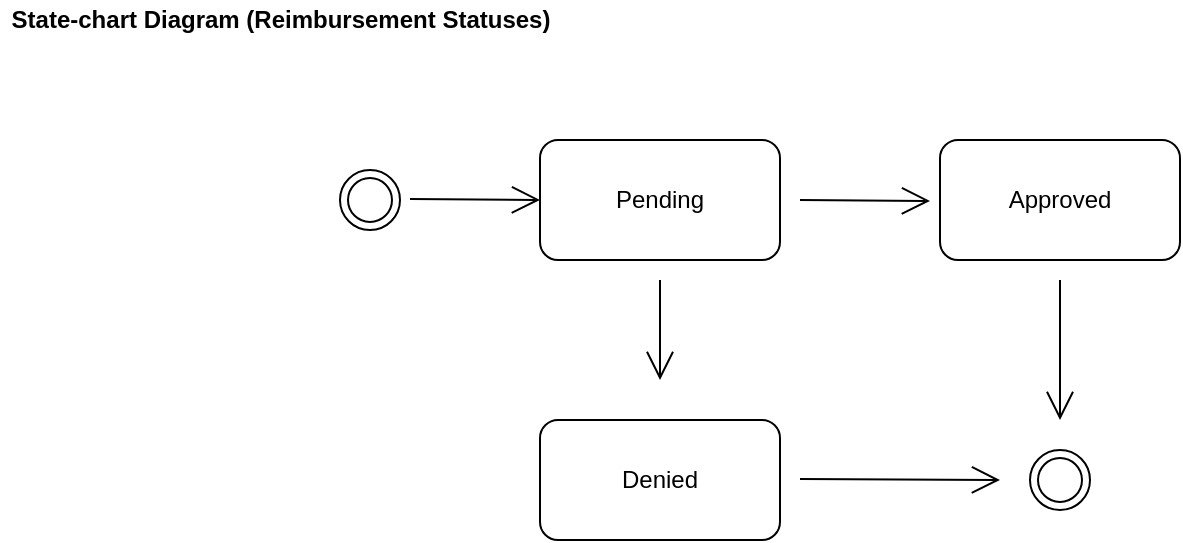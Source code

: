 <mxfile version="17.4.0" type="device" pages="5"><diagram id="vaqPDWIjvQk1RuW7I6xK" name="Page-1"><mxGraphModel dx="1295" dy="660" grid="1" gridSize="10" guides="1" tooltips="1" connect="1" arrows="1" fold="1" page="1" pageScale="1" pageWidth="850" pageHeight="1100" math="0" shadow="0"><root><mxCell id="0"/><mxCell id="1" parent="0"/><mxCell id="bmfpLREIvidCjE_XHGBH-1" value="Pending" style="rounded=1;whiteSpace=wrap;html=1;" vertex="1" parent="1"><mxGeometry x="40" y="80" width="120" height="60" as="geometry"/></mxCell><mxCell id="bmfpLREIvidCjE_XHGBH-2" value="Approved" style="rounded=1;whiteSpace=wrap;html=1;" vertex="1" parent="1"><mxGeometry x="240" y="80" width="120" height="60" as="geometry"/></mxCell><mxCell id="bmfpLREIvidCjE_XHGBH-3" value="Denied" style="rounded=1;whiteSpace=wrap;html=1;" vertex="1" parent="1"><mxGeometry x="40" y="220" width="120" height="60" as="geometry"/></mxCell><mxCell id="bmfpLREIvidCjE_XHGBH-17" value="" style="endArrow=open;endFill=1;endSize=12;html=1;rounded=0;" edge="1" parent="1"><mxGeometry width="160" relative="1" as="geometry"><mxPoint x="-25" y="109.5" as="sourcePoint"/><mxPoint x="40" y="110" as="targetPoint"/></mxGeometry></mxCell><mxCell id="bmfpLREIvidCjE_XHGBH-18" value="" style="endArrow=open;endFill=1;endSize=12;html=1;rounded=0;" edge="1" parent="1"><mxGeometry width="160" relative="1" as="geometry"><mxPoint x="170" y="110" as="sourcePoint"/><mxPoint x="235" y="110.5" as="targetPoint"/></mxGeometry></mxCell><mxCell id="bmfpLREIvidCjE_XHGBH-20" value="" style="endArrow=open;endFill=1;endSize=12;html=1;rounded=0;" edge="1" parent="1"><mxGeometry width="160" relative="1" as="geometry"><mxPoint x="100" y="150" as="sourcePoint"/><mxPoint x="100" y="200" as="targetPoint"/></mxGeometry></mxCell><mxCell id="bmfpLREIvidCjE_XHGBH-21" value="" style="endArrow=open;endFill=1;endSize=12;html=1;rounded=0;" edge="1" parent="1"><mxGeometry width="160" relative="1" as="geometry"><mxPoint x="170" y="249.5" as="sourcePoint"/><mxPoint x="270" y="250" as="targetPoint"/></mxGeometry></mxCell><mxCell id="BpF3Lb8MRX7Vu6REx2rD-1" value="" style="ellipse;shape=doubleEllipse;whiteSpace=wrap;html=1;aspect=fixed;" vertex="1" parent="1"><mxGeometry x="-60" y="95" width="30" height="30" as="geometry"/></mxCell><mxCell id="BpF3Lb8MRX7Vu6REx2rD-2" value="" style="ellipse;shape=doubleEllipse;whiteSpace=wrap;html=1;aspect=fixed;" vertex="1" parent="1"><mxGeometry x="285" y="235" width="30" height="30" as="geometry"/></mxCell><mxCell id="WRlxa9TscZDuX17-0awH-1" value="&lt;b&gt;State-chart Diagram (Reimbursement Statuses)&lt;/b&gt;" style="text;html=1;align=center;verticalAlign=middle;resizable=0;points=[];autosize=1;strokeColor=none;fillColor=none;" vertex="1" parent="1"><mxGeometry x="-230" y="10" width="280" height="20" as="geometry"/></mxCell><mxCell id="WRlxa9TscZDuX17-0awH-2" value="" style="endArrow=open;endFill=1;endSize=12;html=1;rounded=0;" edge="1" parent="1"><mxGeometry width="160" relative="1" as="geometry"><mxPoint x="300" y="150" as="sourcePoint"/><mxPoint x="300" y="220" as="targetPoint"/></mxGeometry></mxCell></root></mxGraphModel></diagram><diagram id="TUwye7Er1VidGUG4Q3s7" name="Page-2"><mxGraphModel dx="1206" dy="528" grid="1" gridSize="10" guides="1" tooltips="1" connect="1" arrows="1" fold="1" page="1" pageScale="1" pageWidth="850" pageHeight="1100" math="0" shadow="0"><root><mxCell id="0"/><mxCell id="1" parent="0"/><mxCell id="eRfxWakrCEMHLZFv89Zh-1" value="&lt;p style=&quot;line-height: 1.2&quot;&gt;ERS_USER_ROLES&lt;/p&gt;&lt;p style=&quot;line-height: 1.2&quot;&gt;&lt;/p&gt;&lt;ul&gt;&lt;li&gt;USER_ROLE&lt;/li&gt;&lt;/ul&gt;&lt;p&gt;&lt;/p&gt;" style="rounded=1;whiteSpace=wrap;html=1;verticalAlign=middle;align=center;" vertex="1" parent="1"><mxGeometry x="10" y="70" width="230" height="60" as="geometry"/></mxCell><mxCell id="eRfxWakrCEMHLZFv89Zh-2" value="ERS_USERS&lt;br&gt;&lt;div style=&quot;text-align: left&quot;&gt;&lt;br&gt;&lt;/div&gt;&lt;ul&gt;&lt;li style=&quot;text-align: left&quot;&gt;ERS_USERNAME&lt;/li&gt;&lt;li style=&quot;text-align: left&quot;&gt;ERS_PASSWORD&lt;/li&gt;&lt;li&gt;USER_FIRST_NAME&lt;/li&gt;&lt;li style=&quot;text-align: left&quot;&gt;USER_LAST_NAME&lt;/li&gt;&lt;li style=&quot;text-align: left&quot;&gt;USER_EMAIL&lt;/li&gt;&lt;/ul&gt;" style="rounded=1;whiteSpace=wrap;html=1;verticalAlign=top;" vertex="1" parent="1"><mxGeometry x="-40" y="220" width="250" height="160" as="geometry"/></mxCell><mxCell id="eRfxWakrCEMHLZFv89Zh-3" value="ERS_REIMBURSEMENT_TYPE&lt;br&gt;&lt;ul&gt;&lt;li&gt;REIMB_TYPE&lt;/li&gt;&lt;/ul&gt;" style="rounded=1;whiteSpace=wrap;html=1;" vertex="1" parent="1"><mxGeometry x="305" y="30" width="265" height="60" as="geometry"/></mxCell><mxCell id="eRfxWakrCEMHLZFv89Zh-5" value="ERS_REIMBURSEMENT_STATUS&lt;br&gt;&lt;ul&gt;&lt;li style=&quot;text-align: left&quot;&gt;REIMB_STATUS&lt;/li&gt;&lt;/ul&gt;" style="rounded=1;whiteSpace=wrap;html=1;verticalAlign=top;" vertex="1" parent="1"><mxGeometry x="520" y="120" width="265" height="60" as="geometry"/></mxCell><mxCell id="eRfxWakrCEMHLZFv89Zh-6" value="ERS_REIMBURSEMENT&lt;br&gt;&lt;br&gt;&lt;ul&gt;&lt;li style=&quot;text-align: left&quot;&gt;REIMB_AMOUNT&lt;/li&gt;&lt;li style=&quot;text-align: left&quot;&gt;REIMB_SUBMITTED&lt;/li&gt;&lt;li style=&quot;text-align: left&quot;&gt;REIMB_RESOLVED&lt;/li&gt;&lt;li style=&quot;text-align: left&quot;&gt;REIMB_DESCRIPTION&lt;/li&gt;&lt;li style=&quot;text-align: left&quot;&gt;REIMB_RECEIPT&lt;/li&gt;&lt;/ul&gt;" style="rounded=1;whiteSpace=wrap;html=1;verticalAlign=top;" vertex="1" parent="1"><mxGeometry x="360" y="250" width="250" height="160" as="geometry"/></mxCell><mxCell id="eRfxWakrCEMHLZFv89Zh-7" value="" style="line;strokeWidth=2;html=1;rotation=90;" vertex="1" parent="1"><mxGeometry x="110" y="170" width="70" height="10" as="geometry"/></mxCell><mxCell id="eRfxWakrCEMHLZFv89Zh-8" value="" style="line;strokeWidth=2;html=1;rotation=90;" vertex="1" parent="1"><mxGeometry x="410" y="170" width="130" height="10" as="geometry"/></mxCell><mxCell id="eRfxWakrCEMHLZFv89Zh-9" value="" style="line;strokeWidth=2;html=1;rotation=90;" vertex="1" parent="1"><mxGeometry x="530" y="210" width="60" height="10" as="geometry"/></mxCell><mxCell id="eRfxWakrCEMHLZFv89Zh-10" value="" style="line;strokeWidth=2;html=1;" vertex="1" parent="1"><mxGeometry x="260" y="310" width="100" height="10" as="geometry"/></mxCell><mxCell id="eRfxWakrCEMHLZFv89Zh-11" value="" style="line;strokeWidth=2;html=1;" vertex="1" parent="1"><mxGeometry x="260" y="340" width="100" height="10" as="geometry"/></mxCell><mxCell id="xjTbYfXMGzIFk__q7MHo-1" value="&lt;b&gt;Logical Model&lt;/b&gt;" style="text;html=1;align=center;verticalAlign=middle;resizable=0;points=[];autosize=1;strokeColor=none;fillColor=none;" vertex="1" parent="1"><mxGeometry x="-100" y="10" width="100" height="20" as="geometry"/></mxCell></root></mxGraphModel></diagram><diagram id="f89opl592ikyFg20ji6B" name="Page-3"><mxGraphModel dx="1226" dy="1721" grid="1" gridSize="10" guides="1" tooltips="1" connect="1" arrows="1" fold="1" page="1" pageScale="1" pageWidth="850" pageHeight="1100" math="0" shadow="0"><root><mxCell id="0"/><mxCell id="1" parent="0"/><mxCell id="ELVnGKkop2SdSwbEb9Ca-1" value="ERS_REIMBURSEMENT" style="swimlane;fontStyle=0;childLayout=stackLayout;horizontal=1;startSize=26;horizontalStack=0;resizeParent=1;resizeParentMax=0;resizeLast=0;collapsible=1;marginBottom=0;align=center;fontSize=14;" vertex="1" parent="1"><mxGeometry x="-40" y="-500" width="350" height="196" as="geometry"/></mxCell><mxCell id="ELVnGKkop2SdSwbEb9Ca-9" value="&lt;ul&gt;&lt;li&gt;REIMB_ID&amp;nbsp; &amp;nbsp; &amp;nbsp; &amp;nbsp; &amp;nbsp; &amp;nbsp; &amp;nbsp; &amp;nbsp; &amp;nbsp; &amp;nbsp; &amp;nbsp; &amp;nbsp; &amp;nbsp; &amp;nbsp; &amp;nbsp; &amp;nbsp; &amp;nbsp; &amp;nbsp; &amp;nbsp; &amp;nbsp; &amp;nbsp; NUMBER&amp;nbsp;&lt;/li&gt;&lt;li&gt;REIMB_AMOUNT&amp;nbsp; &amp;nbsp; &amp;nbsp; &amp;nbsp; &amp;nbsp; &amp;nbsp; &amp;nbsp; &amp;nbsp; &amp;nbsp; &amp;nbsp; &amp;nbsp; &amp;nbsp; &amp;nbsp; &amp;nbsp; &amp;nbsp; NUMBER&lt;/li&gt;&lt;li&gt;REIMB_SUBMITTED&amp;nbsp; &amp;nbsp; &amp;nbsp; &amp;nbsp; &amp;nbsp; &amp;nbsp; &amp;nbsp; &amp;nbsp; &amp;nbsp; &amp;nbsp; &amp;nbsp; &amp;nbsp; &amp;nbsp;TIMESTAMP&lt;/li&gt;&lt;li&gt;REIMB_RESOLVED&amp;nbsp; &amp;nbsp; &amp;nbsp; &amp;nbsp; &amp;nbsp; &amp;nbsp; &amp;nbsp; &amp;nbsp; &amp;nbsp; &amp;nbsp; &amp;nbsp; &amp;nbsp; &amp;nbsp; TIMESTAMP&lt;/li&gt;&lt;li&gt;REIMB_DESCRIPTION&amp;nbsp; &amp;nbsp; &amp;nbsp; &amp;nbsp; &amp;nbsp; &amp;nbsp; &amp;nbsp; &amp;nbsp; &amp;nbsp; &amp;nbsp; &amp;nbsp;VARCHAR2 (250)&lt;/li&gt;&lt;li&gt;REIMB_RECEIPT&amp;nbsp; &amp;nbsp; &amp;nbsp; &amp;nbsp; &amp;nbsp; &amp;nbsp; &amp;nbsp; &amp;nbsp; &amp;nbsp; &amp;nbsp; &amp;nbsp; &amp;nbsp; &amp;nbsp; &amp;nbsp; &amp;nbsp; BLOB&lt;/li&gt;&lt;li&gt;REIMB_AUTHOR&amp;nbsp; &amp;nbsp; &amp;nbsp; &amp;nbsp; &amp;nbsp; &amp;nbsp; &amp;nbsp; &amp;nbsp; &amp;nbsp; &amp;nbsp; &amp;nbsp; &amp;nbsp; &amp;nbsp; &amp;nbsp; &amp;nbsp; NUMBER&lt;/li&gt;&lt;li&gt;REIMB_RESOLVER&amp;nbsp; &amp;nbsp; &amp;nbsp; &amp;nbsp; &amp;nbsp; &amp;nbsp; &amp;nbsp; &amp;nbsp; &amp;nbsp; &amp;nbsp; &amp;nbsp; &amp;nbsp; &amp;nbsp; NUMBER&lt;/li&gt;&lt;li&gt;REIMB_STATUS_ID&amp;nbsp; &amp;nbsp; &amp;nbsp; &amp;nbsp; &amp;nbsp; &amp;nbsp; &amp;nbsp; &amp;nbsp; &amp;nbsp; &amp;nbsp; &amp;nbsp; &amp;nbsp; &amp;nbsp; NUMBER&lt;/li&gt;&lt;li&gt;REIMB_TYPE_ID&amp;nbsp; &amp;nbsp; &amp;nbsp; &amp;nbsp; &amp;nbsp; &amp;nbsp; &amp;nbsp; &amp;nbsp; &amp;nbsp; &amp;nbsp; &amp;nbsp; &amp;nbsp; &amp;nbsp; &amp;nbsp; &amp;nbsp; NUMBER&lt;/li&gt;&lt;/ul&gt;" style="text;html=1;align=left;verticalAlign=middle;resizable=0;points=[];autosize=1;strokeColor=none;fillColor=none;" vertex="1" parent="ELVnGKkop2SdSwbEb9Ca-1"><mxGeometry y="26" width="350" height="170" as="geometry"/></mxCell><mxCell id="ELVnGKkop2SdSwbEb9Ca-5" value="ERS_USERS" style="swimlane;fontStyle=0;childLayout=stackLayout;horizontal=1;startSize=20;horizontalStack=0;resizeParent=1;resizeParentMax=0;resizeLast=0;collapsible=1;marginBottom=0;align=center;fontSize=14;" vertex="1" parent="1"><mxGeometry x="10" y="190" width="310" height="100" as="geometry"/></mxCell><mxCell id="ELVnGKkop2SdSwbEb9Ca-11" value="ERS_REIMBURSEMENT_PK (REIMB_ID)" style="swimlane;fontStyle=0;childLayout=stackLayout;horizontal=1;startSize=26;horizontalStack=0;resizeParent=1;resizeParentMax=0;resizeLast=0;collapsible=1;marginBottom=0;align=center;fontSize=14;" vertex="1" parent="1"><mxGeometry x="-40" y="-310" width="350" height="90" as="geometry"/></mxCell><mxCell id="ELVnGKkop2SdSwbEb9Ca-12" value="ERS_USERS_FK_AUTH (REIMB_AUTHOR)&#10;ERS_USERS_FK_RESLVR (REIMB_RESOLVER)&#10;ERS_REIMBURSMENT_STATUS_FK (REIMB_STATUS_ID)&#10;ERS_REIMBURSEMENT_TYPE_FK (REIMB_TYPE_ID)" style="text;strokeColor=none;fillColor=none;spacingLeft=4;spacingRight=4;overflow=hidden;rotatable=0;points=[[0,0.5],[1,0.5]];portConstraint=eastwest;fontSize=12;" vertex="1" parent="ELVnGKkop2SdSwbEb9Ca-11"><mxGeometry y="26" width="350" height="64" as="geometry"/></mxCell><mxCell id="ELVnGKkop2SdSwbEb9Ca-15" value="ERS_USERS" style="swimlane;fontStyle=0;childLayout=stackLayout;horizontal=1;startSize=26;horizontalStack=0;resizeParent=1;resizeParentMax=0;resizeLast=0;collapsible=1;marginBottom=0;align=center;fontSize=14;" vertex="1" parent="1"><mxGeometry x="-15" y="-170" width="315" height="130" as="geometry"/></mxCell><mxCell id="ELVnGKkop2SdSwbEb9Ca-16" value="ERS_USERS_ID                              NUMBER&#10;ERS_USERNAME                            VARCHAR2 (50)&#10;ERS_PASSWORD                            VARCHAR2 (50)&#10;USER_FIRST_NAME                       VARCHAR2 (100)&#10;USER_LAST_NAME                        VARCHAR2 (100)&#10;USER_EMAIL                                   VARCHAR2 (150)&#10;USER_ROLE_ID                              NUMBER" style="text;strokeColor=none;fillColor=none;spacingLeft=4;spacingRight=4;overflow=hidden;rotatable=0;points=[[0,0.5],[1,0.5]];portConstraint=eastwest;fontSize=12;align=left;" vertex="1" parent="ELVnGKkop2SdSwbEb9Ca-15"><mxGeometry y="26" width="315" height="104" as="geometry"/></mxCell><mxCell id="ELVnGKkop2SdSwbEb9Ca-25" value="&lt;div style=&quot;text-align: left&quot;&gt;&lt;span&gt;ERS_USERS_PK(ERS_USERS_ID)&lt;/span&gt;&lt;/div&gt;&lt;span style=&quot;text-align: left&quot;&gt;ERS_USERS_UNv1 (ERS_USERNAME, USER_EMAIL)&lt;/span&gt;" style="rounded=0;whiteSpace=wrap;html=1;fontSize=12;" vertex="1" parent="1"><mxGeometry x="-15" y="-40" width="315" height="40" as="geometry"/></mxCell><mxCell id="ELVnGKkop2SdSwbEb9Ca-26" value="USER_ROLES_FK(USER_ROLE_ID)" style="rounded=0;whiteSpace=wrap;html=1;fontSize=12;align=left;" vertex="1" parent="1"><mxGeometry x="-15" width="315" height="20" as="geometry"/></mxCell><mxCell id="ELVnGKkop2SdSwbEb9Ca-29" value="" style="endArrow=classic;html=1;rounded=0;fontSize=12;" edge="1" parent="1"><mxGeometry width="50" height="50" relative="1" as="geometry"><mxPoint x="180" y="-210" as="sourcePoint"/><mxPoint x="180" y="-170" as="targetPoint"/></mxGeometry></mxCell><mxCell id="ELVnGKkop2SdSwbEb9Ca-30" value="" style="endArrow=classic;html=1;rounded=0;fontSize=12;" edge="1" parent="1"><mxGeometry width="50" height="50" relative="1" as="geometry"><mxPoint x="190" y="-210" as="sourcePoint"/><mxPoint x="190" y="-170" as="targetPoint"/></mxGeometry></mxCell><mxCell id="ELVnGKkop2SdSwbEb9Ca-32" value="ERS_REIMBURSEMENT_STATUS" style="swimlane;fontStyle=0;childLayout=stackLayout;horizontal=1;startSize=26;horizontalStack=0;resizeParent=1;resizeParentMax=0;resizeLast=0;collapsible=1;marginBottom=0;align=center;fontSize=12;" vertex="1" parent="1"><mxGeometry x="360" y="-470" width="270" height="70" as="geometry"/></mxCell><mxCell id="ELVnGKkop2SdSwbEb9Ca-33" value="REIMB_STATUS_ID                 NUMBER&#10;REIMB_STATUS                       VARCHAR2 (10)" style="text;strokeColor=none;fillColor=none;spacingLeft=4;spacingRight=4;overflow=hidden;rotatable=0;points=[[0,0.5],[1,0.5]];portConstraint=eastwest;fontSize=12;" vertex="1" parent="ELVnGKkop2SdSwbEb9Ca-32"><mxGeometry y="26" width="270" height="44" as="geometry"/></mxCell><mxCell id="ELVnGKkop2SdSwbEb9Ca-37" value="REIMB_STATUS_PK(REIMB_STATUS_ID)" style="rounded=0;whiteSpace=wrap;html=1;fontSize=12;align=left;" vertex="1" parent="1"><mxGeometry x="360" y="-400" width="270" height="30" as="geometry"/></mxCell><mxCell id="ELVnGKkop2SdSwbEb9Ca-38" value="ERS_REIMBURSEMENT_TYPE" style="swimlane;fontStyle=0;childLayout=stackLayout;horizontal=1;startSize=26;horizontalStack=0;resizeParent=1;resizeParentMax=0;resizeLast=0;collapsible=1;marginBottom=0;align=center;fontSize=12;" vertex="1" parent="1"><mxGeometry x="360" y="-340" width="270" height="70" as="geometry"/></mxCell><mxCell id="ELVnGKkop2SdSwbEb9Ca-39" value="REIMB_STATUS_ID                 NUMBER&#10;REIMB_STATUS                       VARCHAR2 (10)" style="text;strokeColor=none;fillColor=none;spacingLeft=4;spacingRight=4;overflow=hidden;rotatable=0;points=[[0,0.5],[1,0.5]];portConstraint=eastwest;fontSize=12;" vertex="1" parent="ELVnGKkop2SdSwbEb9Ca-38"><mxGeometry y="26" width="270" height="44" as="geometry"/></mxCell><mxCell id="ELVnGKkop2SdSwbEb9Ca-40" value="REIMB_TYPE_PK(REIMB_TYPE_ID)" style="rounded=0;whiteSpace=wrap;html=1;fontSize=12;align=left;" vertex="1" parent="1"><mxGeometry x="360" y="-270" width="270" height="30" as="geometry"/></mxCell><mxCell id="ELVnGKkop2SdSwbEb9Ca-41" value="ERS_REIMBURSEMENT_ROLES" style="swimlane;fontStyle=0;childLayout=stackLayout;horizontal=1;startSize=26;horizontalStack=0;resizeParent=1;resizeParentMax=0;resizeLast=0;collapsible=1;marginBottom=0;align=center;fontSize=12;" vertex="1" parent="1"><mxGeometry x="360" y="-200" width="270" height="70" as="geometry"/></mxCell><mxCell id="ELVnGKkop2SdSwbEb9Ca-42" value="REIMB_STATUS_ID                 NUMBER&#10;REIMB_STATUS                       VARCHAR2 (10)" style="text;strokeColor=none;fillColor=none;spacingLeft=4;spacingRight=4;overflow=hidden;rotatable=0;points=[[0,0.5],[1,0.5]];portConstraint=eastwest;fontSize=12;" vertex="1" parent="ELVnGKkop2SdSwbEb9Ca-41"><mxGeometry y="26" width="270" height="44" as="geometry"/></mxCell><mxCell id="ELVnGKkop2SdSwbEb9Ca-43" value="ERS_USER_ROLES_PK(ERS_USER_ROLE_ID)" style="rounded=0;whiteSpace=wrap;html=1;fontSize=12;align=left;" vertex="1" parent="1"><mxGeometry x="360" y="-130" width="270" height="30" as="geometry"/></mxCell><mxCell id="ELVnGKkop2SdSwbEb9Ca-44" value="" style="endArrow=classic;html=1;rounded=0;fontSize=12;" edge="1" parent="1"><mxGeometry width="50" height="50" relative="1" as="geometry"><mxPoint x="320" y="-420" as="sourcePoint"/><mxPoint x="360" y="-420" as="targetPoint"/></mxGeometry></mxCell><mxCell id="ELVnGKkop2SdSwbEb9Ca-45" value="" style="endArrow=classic;html=1;rounded=0;fontSize=12;" edge="1" parent="1"><mxGeometry width="50" height="50" relative="1" as="geometry"><mxPoint x="320" y="-290" as="sourcePoint"/><mxPoint x="360" y="-290" as="targetPoint"/></mxGeometry></mxCell><mxCell id="ELVnGKkop2SdSwbEb9Ca-46" value="" style="endArrow=classic;html=1;rounded=0;fontSize=12;" edge="1" parent="1"><mxGeometry width="50" height="50" relative="1" as="geometry"><mxPoint x="310" y="-140" as="sourcePoint"/><mxPoint x="360" y="-140" as="targetPoint"/></mxGeometry></mxCell></root></mxGraphModel></diagram><diagram id="CWIyT7Qcu3VzlkTzLv3C" name="Page-4"><mxGraphModel dx="1277" dy="704" grid="1" gridSize="10" guides="1" tooltips="1" connect="1" arrows="1" fold="1" page="1" pageScale="1" pageWidth="850" pageHeight="1100" math="0" shadow="0"><root><mxCell id="0"/><mxCell id="1" parent="0"/><mxCell id="tCdvNxjGotSnYM56iUT5-1" value="Employee&lt;br&gt;" style="shape=umlActor;verticalLabelPosition=bottom;verticalAlign=top;html=1;fontSize=12;" vertex="1" parent="1"><mxGeometry x="30" y="80" width="30" height="60" as="geometry"/></mxCell><mxCell id="tCdvNxjGotSnYM56iUT5-2" value="Finance Manager" style="shape=umlActor;verticalLabelPosition=bottom;verticalAlign=top;html=1;fontSize=12;" vertex="1" parent="1"><mxGeometry x="30" y="310" width="30" height="60" as="geometry"/></mxCell><mxCell id="tCdvNxjGotSnYM56iUT5-3" value="Login" style="ellipse;whiteSpace=wrap;html=1;fontSize=12;" vertex="1" parent="1"><mxGeometry x="100" y="40" width="110" height="50" as="geometry"/></mxCell><mxCell id="tCdvNxjGotSnYM56iUT5-4" value="Login" style="ellipse;whiteSpace=wrap;html=1;fontSize=12;" vertex="1" parent="1"><mxGeometry x="100" y="260" width="110" height="50" as="geometry"/></mxCell><mxCell id="tCdvNxjGotSnYM56iUT5-5" value="View past tickets" style="ellipse;whiteSpace=wrap;html=1;fontSize=12;" vertex="1" parent="1"><mxGeometry x="260" width="110" height="50" as="geometry"/></mxCell><mxCell id="tCdvNxjGotSnYM56iUT5-6" value="Add reimbursement request" style="ellipse;whiteSpace=wrap;html=1;fontSize=12;" vertex="1" parent="1"><mxGeometry x="250" y="80" width="170" height="50" as="geometry"/></mxCell><mxCell id="tCdvNxjGotSnYM56iUT5-7" value="View all reimbursements for all employees" style="ellipse;whiteSpace=wrap;html=1;fontSize=12;" vertex="1" parent="1"><mxGeometry x="180" y="330" width="240" height="80" as="geometry"/></mxCell><mxCell id="tCdvNxjGotSnYM56iUT5-8" value="Filter requests by status" style="ellipse;whiteSpace=wrap;html=1;fontSize=12;" vertex="1" parent="1"><mxGeometry x="220" y="440" width="150" height="60" as="geometry"/></mxCell><mxCell id="tCdvNxjGotSnYM56iUT5-9" value="Approve/deny reimbursement" style="ellipse;whiteSpace=wrap;html=1;fontSize=12;" vertex="1" parent="1"><mxGeometry x="360" y="250" width="180" height="60" as="geometry"/></mxCell><mxCell id="tCdvNxjGotSnYM56iUT5-10" value="" style="endArrow=none;html=1;rounded=0;fontSize=12;entryX=-0.012;entryY=0.749;entryDx=0;entryDy=0;entryPerimeter=0;" edge="1" parent="1" target="tCdvNxjGotSnYM56iUT5-3"><mxGeometry width="50" height="50" relative="1" as="geometry"><mxPoint x="60" y="100" as="sourcePoint"/><mxPoint x="90" y="70" as="targetPoint"/></mxGeometry></mxCell><mxCell id="tCdvNxjGotSnYM56iUT5-11" value="" style="endArrow=none;html=1;rounded=0;fontSize=12;" edge="1" parent="1"><mxGeometry width="50" height="50" relative="1" as="geometry"><mxPoint x="60" y="335" as="sourcePoint"/><mxPoint x="100" y="300" as="targetPoint"/><Array as="points"/></mxGeometry></mxCell><mxCell id="tCdvNxjGotSnYM56iUT5-12" value="" style="endArrow=classic;html=1;rounded=0;fontSize=12;" edge="1" parent="1"><mxGeometry width="50" height="50" relative="1" as="geometry"><mxPoint x="210" y="40" as="sourcePoint"/><mxPoint x="250" y="30" as="targetPoint"/></mxGeometry></mxCell><mxCell id="tCdvNxjGotSnYM56iUT5-13" value="" style="endArrow=classic;html=1;rounded=0;fontSize=12;entryX=-0.008;entryY=0.263;entryDx=0;entryDy=0;entryPerimeter=0;" edge="1" parent="1" target="tCdvNxjGotSnYM56iUT5-6"><mxGeometry width="50" height="50" relative="1" as="geometry"><mxPoint x="210" y="80" as="sourcePoint"/><mxPoint x="240" y="90" as="targetPoint"/></mxGeometry></mxCell><mxCell id="tCdvNxjGotSnYM56iUT5-14" value="" style="endArrow=classic;html=1;rounded=0;fontSize=12;" edge="1" parent="1"><mxGeometry width="50" height="50" relative="1" as="geometry"><mxPoint x="200" y="300" as="sourcePoint"/><mxPoint x="240" y="320" as="targetPoint"/></mxGeometry></mxCell><mxCell id="tCdvNxjGotSnYM56iUT5-15" value="" style="endArrow=classic;html=1;rounded=0;fontSize=12;" edge="1" parent="1"><mxGeometry width="50" height="50" relative="1" as="geometry"><mxPoint x="400" y="340" as="sourcePoint"/><mxPoint x="420" y="320" as="targetPoint"/></mxGeometry></mxCell><mxCell id="tCdvNxjGotSnYM56iUT5-16" value="" style="endArrow=classic;html=1;rounded=0;fontSize=12;" edge="1" parent="1"><mxGeometry width="50" height="50" relative="1" as="geometry"><mxPoint x="294.29" y="410" as="sourcePoint"/><mxPoint x="294.29" y="440" as="targetPoint"/></mxGeometry></mxCell></root></mxGraphModel></diagram><diagram id="UqacmIP7-Jyi949nw0as" name="Page-5"><mxGraphModel dx="795" dy="528" grid="1" gridSize="10" guides="1" tooltips="1" connect="1" arrows="1" fold="1" page="1" pageScale="1" pageWidth="850" pageHeight="1100" math="0" shadow="0"><root><mxCell id="0"/><mxCell id="1" parent="0"/><mxCell id="slTZch8FFn0H3E2Q2efT-1" value="&lt;b&gt;Activity Diagram&lt;/b&gt;" style="text;html=1;align=center;verticalAlign=middle;resizable=0;points=[];autosize=1;strokeColor=none;fillColor=none;fontSize=12;" vertex="1" parent="1"><mxGeometry x="100" y="70" width="110" height="20" as="geometry"/></mxCell><mxCell id="slTZch8FFn0H3E2Q2efT-2" value="" style="shape=internalStorage;whiteSpace=wrap;html=1;backgroundOutline=1;fontSize=12;dx=300;dy=50;" vertex="1" parent="1"><mxGeometry x="210" y="160" width="620" height="460" as="geometry"/></mxCell><mxCell id="slTZch8FFn0H3E2Q2efT-3" value="Employee" style="text;html=1;align=center;verticalAlign=middle;resizable=0;points=[];autosize=1;strokeColor=none;fillColor=none;fontSize=12;" vertex="1" parent="1"><mxGeometry x="290" y="170" width="70" height="20" as="geometry"/></mxCell><mxCell id="slTZch8FFn0H3E2Q2efT-4" value="Finance Manager" style="text;html=1;align=center;verticalAlign=middle;resizable=0;points=[];autosize=1;strokeColor=none;fillColor=none;fontSize=12;" vertex="1" parent="1"><mxGeometry x="540" y="170" width="110" height="20" as="geometry"/></mxCell><mxCell id="slTZch8FFn0H3E2Q2efT-5" value="Login" style="ellipse;whiteSpace=wrap;html=1;fontSize=12;" vertex="1" parent="1"><mxGeometry x="290" y="240" width="120" height="50" as="geometry"/></mxCell><mxCell id="slTZch8FFn0H3E2Q2efT-6" value="Login" style="ellipse;whiteSpace=wrap;html=1;fontSize=12;" vertex="1" parent="1"><mxGeometry x="610" y="230" width="120" height="50" as="geometry"/></mxCell><mxCell id="slTZch8FFn0H3E2Q2efT-7" value="Add reimbursement request" style="ellipse;whiteSpace=wrap;html=1;fontSize=12;" vertex="1" parent="1"><mxGeometry x="280" y="340" width="160" height="40" as="geometry"/></mxCell><mxCell id="slTZch8FFn0H3E2Q2efT-8" value="View pending request" style="ellipse;whiteSpace=wrap;html=1;fontSize=12;" vertex="1" parent="1"><mxGeometry x="610" y="310" width="160" height="40" as="geometry"/></mxCell><mxCell id="slTZch8FFn0H3E2Q2efT-9" value="View updated statuses" style="ellipse;whiteSpace=wrap;html=1;fontSize=12;" vertex="1" parent="1"><mxGeometry x="280" y="445" width="160" height="55" as="geometry"/></mxCell><mxCell id="slTZch8FFn0H3E2Q2efT-10" value="" style="rhombus;whiteSpace=wrap;html=1;fontSize=12;" vertex="1" parent="1"><mxGeometry x="680" y="390" width="40" height="40" as="geometry"/></mxCell><mxCell id="slTZch8FFn0H3E2Q2efT-11" value="Approve" style="ellipse;whiteSpace=wrap;html=1;fontSize=12;" vertex="1" parent="1"><mxGeometry x="560" y="440" width="110" height="40" as="geometry"/></mxCell><mxCell id="slTZch8FFn0H3E2Q2efT-12" value="Deny" style="ellipse;whiteSpace=wrap;html=1;fontSize=12;" vertex="1" parent="1"><mxGeometry x="620" y="510" width="120" height="40" as="geometry"/></mxCell><mxCell id="slTZch8FFn0H3E2Q2efT-13" value="Meets company rules" style="rounded=0;whiteSpace=wrap;html=1;fontSize=12;" vertex="1" parent="1"><mxGeometry x="720" y="445" width="100" height="30" as="geometry"/></mxCell><mxCell id="slTZch8FFn0H3E2Q2efT-14" value="" style="endArrow=classic;html=1;rounded=0;fontSize=12;" edge="1" parent="1"><mxGeometry width="50" height="50" relative="1" as="geometry"><mxPoint x="359.5" y="290" as="sourcePoint"/><mxPoint x="359.5" y="330" as="targetPoint"/></mxGeometry></mxCell><mxCell id="slTZch8FFn0H3E2Q2efT-15" value="" style="endArrow=classic;html=1;rounded=0;fontSize=12;" edge="1" parent="1"><mxGeometry width="50" height="50" relative="1" as="geometry"><mxPoint x="460" y="349" as="sourcePoint"/><mxPoint x="550" y="349.5" as="targetPoint"/></mxGeometry></mxCell><mxCell id="slTZch8FFn0H3E2Q2efT-16" value="" style="endArrow=classic;html=1;rounded=0;fontSize=12;entryX=0.5;entryY=0;entryDx=0;entryDy=0;" edge="1" parent="1" target="slTZch8FFn0H3E2Q2efT-10"><mxGeometry width="50" height="50" relative="1" as="geometry"><mxPoint x="700" y="350" as="sourcePoint"/><mxPoint x="699.5" y="380" as="targetPoint"/></mxGeometry></mxCell><mxCell id="slTZch8FFn0H3E2Q2efT-17" value="" style="endArrow=classic;html=1;rounded=0;fontSize=12;" edge="1" parent="1"><mxGeometry width="50" height="50" relative="1" as="geometry"><mxPoint x="685" y="420" as="sourcePoint"/><mxPoint x="655" y="440" as="targetPoint"/></mxGeometry></mxCell><mxCell id="slTZch8FFn0H3E2Q2efT-18" value="" style="endArrow=classic;html=1;rounded=0;fontSize=12;" edge="1" parent="1"><mxGeometry width="50" height="50" relative="1" as="geometry"><mxPoint x="704.5" y="440" as="sourcePoint"/><mxPoint x="704.5" y="510" as="targetPoint"/></mxGeometry></mxCell><mxCell id="slTZch8FFn0H3E2Q2efT-19" value="" style="endArrow=classic;html=1;rounded=0;fontSize=12;" edge="1" parent="1"><mxGeometry width="50" height="50" relative="1" as="geometry"><mxPoint x="720" y="420" as="sourcePoint"/><mxPoint x="740" y="440" as="targetPoint"/></mxGeometry></mxCell><mxCell id="slTZch8FFn0H3E2Q2efT-20" value="" style="endArrow=classic;html=1;rounded=0;fontSize=12;" edge="1" parent="1"><mxGeometry width="50" height="50" relative="1" as="geometry"><mxPoint x="540" y="445.5" as="sourcePoint"/><mxPoint x="450" y="445" as="targetPoint"/></mxGeometry></mxCell><mxCell id="slTZch8FFn0H3E2Q2efT-21" value="" style="endArrow=classic;html=1;rounded=0;fontSize=12;" edge="1" parent="1"><mxGeometry width="50" height="50" relative="1" as="geometry"><mxPoint x="600" y="525" as="sourcePoint"/><mxPoint x="460" y="480" as="targetPoint"/></mxGeometry></mxCell><mxCell id="slTZch8FFn0H3E2Q2efT-22" value="" style="endArrow=classic;html=1;rounded=0;fontSize=12;" edge="1" parent="1"><mxGeometry width="50" height="50" relative="1" as="geometry"><mxPoint x="680" y="280" as="sourcePoint"/><mxPoint x="680" y="300" as="targetPoint"/></mxGeometry></mxCell></root></mxGraphModel></diagram></mxfile>
